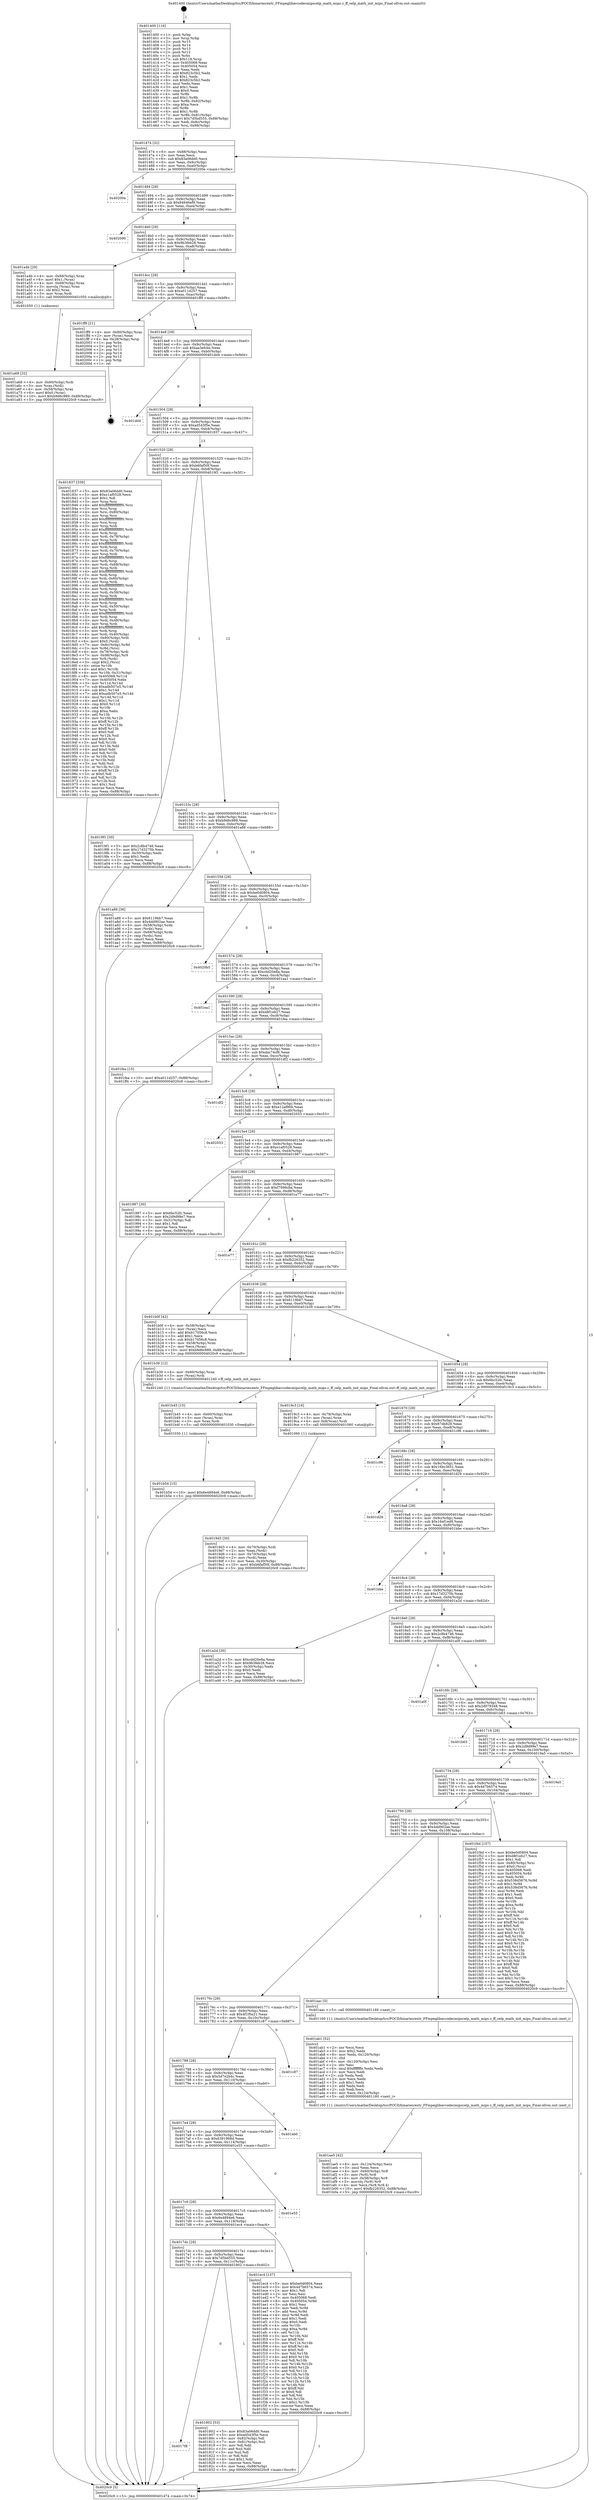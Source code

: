 digraph "0x401400" {
  label = "0x401400 (/mnt/c/Users/mathe/Desktop/tcc/POCII/binaries/extr_FFmpeglibavcodecmipscelp_math_mips.c_ff_celp_math_init_mips_Final-ollvm.out::main(0))"
  labelloc = "t"
  node[shape=record]

  Entry [label="",width=0.3,height=0.3,shape=circle,fillcolor=black,style=filled]
  "0x401474" [label="{
     0x401474 [32]\l
     | [instrs]\l
     &nbsp;&nbsp;0x401474 \<+6\>: mov -0x88(%rbp),%eax\l
     &nbsp;&nbsp;0x40147a \<+2\>: mov %eax,%ecx\l
     &nbsp;&nbsp;0x40147c \<+6\>: sub $0x83a06dd0,%ecx\l
     &nbsp;&nbsp;0x401482 \<+6\>: mov %eax,-0x9c(%rbp)\l
     &nbsp;&nbsp;0x401488 \<+6\>: mov %ecx,-0xa0(%rbp)\l
     &nbsp;&nbsp;0x40148e \<+6\>: je 000000000040200e \<main+0xc0e\>\l
  }"]
  "0x40200e" [label="{
     0x40200e\l
  }", style=dashed]
  "0x401494" [label="{
     0x401494 [28]\l
     | [instrs]\l
     &nbsp;&nbsp;0x401494 \<+5\>: jmp 0000000000401499 \<main+0x99\>\l
     &nbsp;&nbsp;0x401499 \<+6\>: mov -0x9c(%rbp),%eax\l
     &nbsp;&nbsp;0x40149f \<+5\>: sub $0x94646ef9,%eax\l
     &nbsp;&nbsp;0x4014a4 \<+6\>: mov %eax,-0xa4(%rbp)\l
     &nbsp;&nbsp;0x4014aa \<+6\>: je 0000000000402090 \<main+0xc90\>\l
  }"]
  Exit [label="",width=0.3,height=0.3,shape=circle,fillcolor=black,style=filled,peripheries=2]
  "0x402090" [label="{
     0x402090\l
  }", style=dashed]
  "0x4014b0" [label="{
     0x4014b0 [28]\l
     | [instrs]\l
     &nbsp;&nbsp;0x4014b0 \<+5\>: jmp 00000000004014b5 \<main+0xb5\>\l
     &nbsp;&nbsp;0x4014b5 \<+6\>: mov -0x9c(%rbp),%eax\l
     &nbsp;&nbsp;0x4014bb \<+5\>: sub $0x9b3feb28,%eax\l
     &nbsp;&nbsp;0x4014c0 \<+6\>: mov %eax,-0xa8(%rbp)\l
     &nbsp;&nbsp;0x4014c6 \<+6\>: je 0000000000401a4b \<main+0x64b\>\l
  }"]
  "0x401b54" [label="{
     0x401b54 [15]\l
     | [instrs]\l
     &nbsp;&nbsp;0x401b54 \<+10\>: movl $0x6e4894e6,-0x88(%rbp)\l
     &nbsp;&nbsp;0x401b5e \<+5\>: jmp 00000000004020c9 \<main+0xcc9\>\l
  }"]
  "0x401a4b" [label="{
     0x401a4b [29]\l
     | [instrs]\l
     &nbsp;&nbsp;0x401a4b \<+4\>: mov -0x68(%rbp),%rax\l
     &nbsp;&nbsp;0x401a4f \<+6\>: movl $0x1,(%rax)\l
     &nbsp;&nbsp;0x401a55 \<+4\>: mov -0x68(%rbp),%rax\l
     &nbsp;&nbsp;0x401a59 \<+3\>: movslq (%rax),%rax\l
     &nbsp;&nbsp;0x401a5c \<+4\>: shl $0x2,%rax\l
     &nbsp;&nbsp;0x401a60 \<+3\>: mov %rax,%rdi\l
     &nbsp;&nbsp;0x401a63 \<+5\>: call 0000000000401050 \<malloc@plt\>\l
     | [calls]\l
     &nbsp;&nbsp;0x401050 \{1\} (unknown)\l
  }"]
  "0x4014cc" [label="{
     0x4014cc [28]\l
     | [instrs]\l
     &nbsp;&nbsp;0x4014cc \<+5\>: jmp 00000000004014d1 \<main+0xd1\>\l
     &nbsp;&nbsp;0x4014d1 \<+6\>: mov -0x9c(%rbp),%eax\l
     &nbsp;&nbsp;0x4014d7 \<+5\>: sub $0xa011d257,%eax\l
     &nbsp;&nbsp;0x4014dc \<+6\>: mov %eax,-0xac(%rbp)\l
     &nbsp;&nbsp;0x4014e2 \<+6\>: je 0000000000401ff9 \<main+0xbf9\>\l
  }"]
  "0x401b45" [label="{
     0x401b45 [15]\l
     | [instrs]\l
     &nbsp;&nbsp;0x401b45 \<+4\>: mov -0x60(%rbp),%rax\l
     &nbsp;&nbsp;0x401b49 \<+3\>: mov (%rax),%rax\l
     &nbsp;&nbsp;0x401b4c \<+3\>: mov %rax,%rdi\l
     &nbsp;&nbsp;0x401b4f \<+5\>: call 0000000000401030 \<free@plt\>\l
     | [calls]\l
     &nbsp;&nbsp;0x401030 \{1\} (unknown)\l
  }"]
  "0x401ff9" [label="{
     0x401ff9 [21]\l
     | [instrs]\l
     &nbsp;&nbsp;0x401ff9 \<+4\>: mov -0x80(%rbp),%rax\l
     &nbsp;&nbsp;0x401ffd \<+2\>: mov (%rax),%eax\l
     &nbsp;&nbsp;0x401fff \<+4\>: lea -0x28(%rbp),%rsp\l
     &nbsp;&nbsp;0x402003 \<+1\>: pop %rbx\l
     &nbsp;&nbsp;0x402004 \<+2\>: pop %r12\l
     &nbsp;&nbsp;0x402006 \<+2\>: pop %r13\l
     &nbsp;&nbsp;0x402008 \<+2\>: pop %r14\l
     &nbsp;&nbsp;0x40200a \<+2\>: pop %r15\l
     &nbsp;&nbsp;0x40200c \<+1\>: pop %rbp\l
     &nbsp;&nbsp;0x40200d \<+1\>: ret\l
  }"]
  "0x4014e8" [label="{
     0x4014e8 [28]\l
     | [instrs]\l
     &nbsp;&nbsp;0x4014e8 \<+5\>: jmp 00000000004014ed \<main+0xed\>\l
     &nbsp;&nbsp;0x4014ed \<+6\>: mov -0x9c(%rbp),%eax\l
     &nbsp;&nbsp;0x4014f3 \<+5\>: sub $0xaa3efcbe,%eax\l
     &nbsp;&nbsp;0x4014f8 \<+6\>: mov %eax,-0xb0(%rbp)\l
     &nbsp;&nbsp;0x4014fe \<+6\>: je 0000000000401dd4 \<main+0x9d4\>\l
  }"]
  "0x401ae5" [label="{
     0x401ae5 [42]\l
     | [instrs]\l
     &nbsp;&nbsp;0x401ae5 \<+6\>: mov -0x124(%rbp),%ecx\l
     &nbsp;&nbsp;0x401aeb \<+3\>: imul %eax,%ecx\l
     &nbsp;&nbsp;0x401aee \<+4\>: mov -0x60(%rbp),%r8\l
     &nbsp;&nbsp;0x401af2 \<+3\>: mov (%r8),%r8\l
     &nbsp;&nbsp;0x401af5 \<+4\>: mov -0x58(%rbp),%r9\l
     &nbsp;&nbsp;0x401af9 \<+3\>: movslq (%r9),%r9\l
     &nbsp;&nbsp;0x401afc \<+4\>: mov %ecx,(%r8,%r9,4)\l
     &nbsp;&nbsp;0x401b00 \<+10\>: movl $0xfb226352,-0x88(%rbp)\l
     &nbsp;&nbsp;0x401b0a \<+5\>: jmp 00000000004020c9 \<main+0xcc9\>\l
  }"]
  "0x401dd4" [label="{
     0x401dd4\l
  }", style=dashed]
  "0x401504" [label="{
     0x401504 [28]\l
     | [instrs]\l
     &nbsp;&nbsp;0x401504 \<+5\>: jmp 0000000000401509 \<main+0x109\>\l
     &nbsp;&nbsp;0x401509 \<+6\>: mov -0x9c(%rbp),%eax\l
     &nbsp;&nbsp;0x40150f \<+5\>: sub $0xad543f5e,%eax\l
     &nbsp;&nbsp;0x401514 \<+6\>: mov %eax,-0xb4(%rbp)\l
     &nbsp;&nbsp;0x40151a \<+6\>: je 0000000000401837 \<main+0x437\>\l
  }"]
  "0x401ab1" [label="{
     0x401ab1 [52]\l
     | [instrs]\l
     &nbsp;&nbsp;0x401ab1 \<+2\>: xor %ecx,%ecx\l
     &nbsp;&nbsp;0x401ab3 \<+5\>: mov $0x2,%edx\l
     &nbsp;&nbsp;0x401ab8 \<+6\>: mov %edx,-0x120(%rbp)\l
     &nbsp;&nbsp;0x401abe \<+1\>: cltd\l
     &nbsp;&nbsp;0x401abf \<+6\>: mov -0x120(%rbp),%esi\l
     &nbsp;&nbsp;0x401ac5 \<+2\>: idiv %esi\l
     &nbsp;&nbsp;0x401ac7 \<+6\>: imul $0xfffffffe,%edx,%edx\l
     &nbsp;&nbsp;0x401acd \<+2\>: mov %ecx,%edi\l
     &nbsp;&nbsp;0x401acf \<+2\>: sub %edx,%edi\l
     &nbsp;&nbsp;0x401ad1 \<+2\>: mov %ecx,%edx\l
     &nbsp;&nbsp;0x401ad3 \<+3\>: sub $0x1,%edx\l
     &nbsp;&nbsp;0x401ad6 \<+2\>: add %edx,%edi\l
     &nbsp;&nbsp;0x401ad8 \<+2\>: sub %edi,%ecx\l
     &nbsp;&nbsp;0x401ada \<+6\>: mov %ecx,-0x124(%rbp)\l
     &nbsp;&nbsp;0x401ae0 \<+5\>: call 0000000000401160 \<next_i\>\l
     | [calls]\l
     &nbsp;&nbsp;0x401160 \{1\} (/mnt/c/Users/mathe/Desktop/tcc/POCII/binaries/extr_FFmpeglibavcodecmipscelp_math_mips.c_ff_celp_math_init_mips_Final-ollvm.out::next_i)\l
  }"]
  "0x401837" [label="{
     0x401837 [336]\l
     | [instrs]\l
     &nbsp;&nbsp;0x401837 \<+5\>: mov $0x83a06dd0,%eax\l
     &nbsp;&nbsp;0x40183c \<+5\>: mov $0xe1af0528,%ecx\l
     &nbsp;&nbsp;0x401841 \<+2\>: mov $0x1,%dl\l
     &nbsp;&nbsp;0x401843 \<+3\>: mov %rsp,%rsi\l
     &nbsp;&nbsp;0x401846 \<+4\>: add $0xfffffffffffffff0,%rsi\l
     &nbsp;&nbsp;0x40184a \<+3\>: mov %rsi,%rsp\l
     &nbsp;&nbsp;0x40184d \<+4\>: mov %rsi,-0x80(%rbp)\l
     &nbsp;&nbsp;0x401851 \<+3\>: mov %rsp,%rsi\l
     &nbsp;&nbsp;0x401854 \<+4\>: add $0xfffffffffffffff0,%rsi\l
     &nbsp;&nbsp;0x401858 \<+3\>: mov %rsi,%rsp\l
     &nbsp;&nbsp;0x40185b \<+3\>: mov %rsp,%rdi\l
     &nbsp;&nbsp;0x40185e \<+4\>: add $0xfffffffffffffff0,%rdi\l
     &nbsp;&nbsp;0x401862 \<+3\>: mov %rdi,%rsp\l
     &nbsp;&nbsp;0x401865 \<+4\>: mov %rdi,-0x78(%rbp)\l
     &nbsp;&nbsp;0x401869 \<+3\>: mov %rsp,%rdi\l
     &nbsp;&nbsp;0x40186c \<+4\>: add $0xfffffffffffffff0,%rdi\l
     &nbsp;&nbsp;0x401870 \<+3\>: mov %rdi,%rsp\l
     &nbsp;&nbsp;0x401873 \<+4\>: mov %rdi,-0x70(%rbp)\l
     &nbsp;&nbsp;0x401877 \<+3\>: mov %rsp,%rdi\l
     &nbsp;&nbsp;0x40187a \<+4\>: add $0xfffffffffffffff0,%rdi\l
     &nbsp;&nbsp;0x40187e \<+3\>: mov %rdi,%rsp\l
     &nbsp;&nbsp;0x401881 \<+4\>: mov %rdi,-0x68(%rbp)\l
     &nbsp;&nbsp;0x401885 \<+3\>: mov %rsp,%rdi\l
     &nbsp;&nbsp;0x401888 \<+4\>: add $0xfffffffffffffff0,%rdi\l
     &nbsp;&nbsp;0x40188c \<+3\>: mov %rdi,%rsp\l
     &nbsp;&nbsp;0x40188f \<+4\>: mov %rdi,-0x60(%rbp)\l
     &nbsp;&nbsp;0x401893 \<+3\>: mov %rsp,%rdi\l
     &nbsp;&nbsp;0x401896 \<+4\>: add $0xfffffffffffffff0,%rdi\l
     &nbsp;&nbsp;0x40189a \<+3\>: mov %rdi,%rsp\l
     &nbsp;&nbsp;0x40189d \<+4\>: mov %rdi,-0x58(%rbp)\l
     &nbsp;&nbsp;0x4018a1 \<+3\>: mov %rsp,%rdi\l
     &nbsp;&nbsp;0x4018a4 \<+4\>: add $0xfffffffffffffff0,%rdi\l
     &nbsp;&nbsp;0x4018a8 \<+3\>: mov %rdi,%rsp\l
     &nbsp;&nbsp;0x4018ab \<+4\>: mov %rdi,-0x50(%rbp)\l
     &nbsp;&nbsp;0x4018af \<+3\>: mov %rsp,%rdi\l
     &nbsp;&nbsp;0x4018b2 \<+4\>: add $0xfffffffffffffff0,%rdi\l
     &nbsp;&nbsp;0x4018b6 \<+3\>: mov %rdi,%rsp\l
     &nbsp;&nbsp;0x4018b9 \<+4\>: mov %rdi,-0x48(%rbp)\l
     &nbsp;&nbsp;0x4018bd \<+3\>: mov %rsp,%rdi\l
     &nbsp;&nbsp;0x4018c0 \<+4\>: add $0xfffffffffffffff0,%rdi\l
     &nbsp;&nbsp;0x4018c4 \<+3\>: mov %rdi,%rsp\l
     &nbsp;&nbsp;0x4018c7 \<+4\>: mov %rdi,-0x40(%rbp)\l
     &nbsp;&nbsp;0x4018cb \<+4\>: mov -0x80(%rbp),%rdi\l
     &nbsp;&nbsp;0x4018cf \<+6\>: movl $0x0,(%rdi)\l
     &nbsp;&nbsp;0x4018d5 \<+7\>: mov -0x8c(%rbp),%r8d\l
     &nbsp;&nbsp;0x4018dc \<+3\>: mov %r8d,(%rsi)\l
     &nbsp;&nbsp;0x4018df \<+4\>: mov -0x78(%rbp),%rdi\l
     &nbsp;&nbsp;0x4018e3 \<+7\>: mov -0x98(%rbp),%r9\l
     &nbsp;&nbsp;0x4018ea \<+3\>: mov %r9,(%rdi)\l
     &nbsp;&nbsp;0x4018ed \<+3\>: cmpl $0x2,(%rsi)\l
     &nbsp;&nbsp;0x4018f0 \<+4\>: setne %r10b\l
     &nbsp;&nbsp;0x4018f4 \<+4\>: and $0x1,%r10b\l
     &nbsp;&nbsp;0x4018f8 \<+4\>: mov %r10b,-0x31(%rbp)\l
     &nbsp;&nbsp;0x4018fc \<+8\>: mov 0x405068,%r11d\l
     &nbsp;&nbsp;0x401904 \<+7\>: mov 0x405054,%ebx\l
     &nbsp;&nbsp;0x40190b \<+3\>: mov %r11d,%r14d\l
     &nbsp;&nbsp;0x40190e \<+7\>: sub $0xadb507e5,%r14d\l
     &nbsp;&nbsp;0x401915 \<+4\>: sub $0x1,%r14d\l
     &nbsp;&nbsp;0x401919 \<+7\>: add $0xadb507e5,%r14d\l
     &nbsp;&nbsp;0x401920 \<+4\>: imul %r14d,%r11d\l
     &nbsp;&nbsp;0x401924 \<+4\>: and $0x1,%r11d\l
     &nbsp;&nbsp;0x401928 \<+4\>: cmp $0x0,%r11d\l
     &nbsp;&nbsp;0x40192c \<+4\>: sete %r10b\l
     &nbsp;&nbsp;0x401930 \<+3\>: cmp $0xa,%ebx\l
     &nbsp;&nbsp;0x401933 \<+4\>: setl %r15b\l
     &nbsp;&nbsp;0x401937 \<+3\>: mov %r10b,%r12b\l
     &nbsp;&nbsp;0x40193a \<+4\>: xor $0xff,%r12b\l
     &nbsp;&nbsp;0x40193e \<+3\>: mov %r15b,%r13b\l
     &nbsp;&nbsp;0x401941 \<+4\>: xor $0xff,%r13b\l
     &nbsp;&nbsp;0x401945 \<+3\>: xor $0x0,%dl\l
     &nbsp;&nbsp;0x401948 \<+3\>: mov %r12b,%sil\l
     &nbsp;&nbsp;0x40194b \<+4\>: and $0x0,%sil\l
     &nbsp;&nbsp;0x40194f \<+3\>: and %dl,%r10b\l
     &nbsp;&nbsp;0x401952 \<+3\>: mov %r13b,%dil\l
     &nbsp;&nbsp;0x401955 \<+4\>: and $0x0,%dil\l
     &nbsp;&nbsp;0x401959 \<+3\>: and %dl,%r15b\l
     &nbsp;&nbsp;0x40195c \<+3\>: or %r10b,%sil\l
     &nbsp;&nbsp;0x40195f \<+3\>: or %r15b,%dil\l
     &nbsp;&nbsp;0x401962 \<+3\>: xor %dil,%sil\l
     &nbsp;&nbsp;0x401965 \<+3\>: or %r13b,%r12b\l
     &nbsp;&nbsp;0x401968 \<+4\>: xor $0xff,%r12b\l
     &nbsp;&nbsp;0x40196c \<+3\>: or $0x0,%dl\l
     &nbsp;&nbsp;0x40196f \<+3\>: and %dl,%r12b\l
     &nbsp;&nbsp;0x401972 \<+3\>: or %r12b,%sil\l
     &nbsp;&nbsp;0x401975 \<+4\>: test $0x1,%sil\l
     &nbsp;&nbsp;0x401979 \<+3\>: cmovne %ecx,%eax\l
     &nbsp;&nbsp;0x40197c \<+6\>: mov %eax,-0x88(%rbp)\l
     &nbsp;&nbsp;0x401982 \<+5\>: jmp 00000000004020c9 \<main+0xcc9\>\l
  }"]
  "0x401520" [label="{
     0x401520 [28]\l
     | [instrs]\l
     &nbsp;&nbsp;0x401520 \<+5\>: jmp 0000000000401525 \<main+0x125\>\l
     &nbsp;&nbsp;0x401525 \<+6\>: mov -0x9c(%rbp),%eax\l
     &nbsp;&nbsp;0x40152b \<+5\>: sub $0xb6faf50f,%eax\l
     &nbsp;&nbsp;0x401530 \<+6\>: mov %eax,-0xb8(%rbp)\l
     &nbsp;&nbsp;0x401536 \<+6\>: je 00000000004019f1 \<main+0x5f1\>\l
  }"]
  "0x401a68" [label="{
     0x401a68 [32]\l
     | [instrs]\l
     &nbsp;&nbsp;0x401a68 \<+4\>: mov -0x60(%rbp),%rdi\l
     &nbsp;&nbsp;0x401a6c \<+3\>: mov %rax,(%rdi)\l
     &nbsp;&nbsp;0x401a6f \<+4\>: mov -0x58(%rbp),%rax\l
     &nbsp;&nbsp;0x401a73 \<+6\>: movl $0x0,(%rax)\l
     &nbsp;&nbsp;0x401a79 \<+10\>: movl $0xb9d6c989,-0x88(%rbp)\l
     &nbsp;&nbsp;0x401a83 \<+5\>: jmp 00000000004020c9 \<main+0xcc9\>\l
  }"]
  "0x4019f1" [label="{
     0x4019f1 [30]\l
     | [instrs]\l
     &nbsp;&nbsp;0x4019f1 \<+5\>: mov $0x2c8b4746,%eax\l
     &nbsp;&nbsp;0x4019f6 \<+5\>: mov $0x17d3270b,%ecx\l
     &nbsp;&nbsp;0x4019fb \<+3\>: mov -0x30(%rbp),%edx\l
     &nbsp;&nbsp;0x4019fe \<+3\>: cmp $0x1,%edx\l
     &nbsp;&nbsp;0x401a01 \<+3\>: cmovl %ecx,%eax\l
     &nbsp;&nbsp;0x401a04 \<+6\>: mov %eax,-0x88(%rbp)\l
     &nbsp;&nbsp;0x401a0a \<+5\>: jmp 00000000004020c9 \<main+0xcc9\>\l
  }"]
  "0x40153c" [label="{
     0x40153c [28]\l
     | [instrs]\l
     &nbsp;&nbsp;0x40153c \<+5\>: jmp 0000000000401541 \<main+0x141\>\l
     &nbsp;&nbsp;0x401541 \<+6\>: mov -0x9c(%rbp),%eax\l
     &nbsp;&nbsp;0x401547 \<+5\>: sub $0xb9d6c989,%eax\l
     &nbsp;&nbsp;0x40154c \<+6\>: mov %eax,-0xbc(%rbp)\l
     &nbsp;&nbsp;0x401552 \<+6\>: je 0000000000401a88 \<main+0x688\>\l
  }"]
  "0x4019d3" [label="{
     0x4019d3 [30]\l
     | [instrs]\l
     &nbsp;&nbsp;0x4019d3 \<+4\>: mov -0x70(%rbp),%rdi\l
     &nbsp;&nbsp;0x4019d7 \<+2\>: mov %eax,(%rdi)\l
     &nbsp;&nbsp;0x4019d9 \<+4\>: mov -0x70(%rbp),%rdi\l
     &nbsp;&nbsp;0x4019dd \<+2\>: mov (%rdi),%eax\l
     &nbsp;&nbsp;0x4019df \<+3\>: mov %eax,-0x30(%rbp)\l
     &nbsp;&nbsp;0x4019e2 \<+10\>: movl $0xb6faf50f,-0x88(%rbp)\l
     &nbsp;&nbsp;0x4019ec \<+5\>: jmp 00000000004020c9 \<main+0xcc9\>\l
  }"]
  "0x401a88" [label="{
     0x401a88 [36]\l
     | [instrs]\l
     &nbsp;&nbsp;0x401a88 \<+5\>: mov $0x6119bb7,%eax\l
     &nbsp;&nbsp;0x401a8d \<+5\>: mov $0x4dd902ae,%ecx\l
     &nbsp;&nbsp;0x401a92 \<+4\>: mov -0x58(%rbp),%rdx\l
     &nbsp;&nbsp;0x401a96 \<+2\>: mov (%rdx),%esi\l
     &nbsp;&nbsp;0x401a98 \<+4\>: mov -0x68(%rbp),%rdx\l
     &nbsp;&nbsp;0x401a9c \<+2\>: cmp (%rdx),%esi\l
     &nbsp;&nbsp;0x401a9e \<+3\>: cmovl %ecx,%eax\l
     &nbsp;&nbsp;0x401aa1 \<+6\>: mov %eax,-0x88(%rbp)\l
     &nbsp;&nbsp;0x401aa7 \<+5\>: jmp 00000000004020c9 \<main+0xcc9\>\l
  }"]
  "0x401558" [label="{
     0x401558 [28]\l
     | [instrs]\l
     &nbsp;&nbsp;0x401558 \<+5\>: jmp 000000000040155d \<main+0x15d\>\l
     &nbsp;&nbsp;0x40155d \<+6\>: mov -0x9c(%rbp),%eax\l
     &nbsp;&nbsp;0x401563 \<+5\>: sub $0xbe0d0804,%eax\l
     &nbsp;&nbsp;0x401568 \<+6\>: mov %eax,-0xc0(%rbp)\l
     &nbsp;&nbsp;0x40156e \<+6\>: je 00000000004020b5 \<main+0xcb5\>\l
  }"]
  "0x401400" [label="{
     0x401400 [116]\l
     | [instrs]\l
     &nbsp;&nbsp;0x401400 \<+1\>: push %rbp\l
     &nbsp;&nbsp;0x401401 \<+3\>: mov %rsp,%rbp\l
     &nbsp;&nbsp;0x401404 \<+2\>: push %r15\l
     &nbsp;&nbsp;0x401406 \<+2\>: push %r14\l
     &nbsp;&nbsp;0x401408 \<+2\>: push %r13\l
     &nbsp;&nbsp;0x40140a \<+2\>: push %r12\l
     &nbsp;&nbsp;0x40140c \<+1\>: push %rbx\l
     &nbsp;&nbsp;0x40140d \<+7\>: sub $0x118,%rsp\l
     &nbsp;&nbsp;0x401414 \<+7\>: mov 0x405068,%eax\l
     &nbsp;&nbsp;0x40141b \<+7\>: mov 0x405054,%ecx\l
     &nbsp;&nbsp;0x401422 \<+2\>: mov %eax,%edx\l
     &nbsp;&nbsp;0x401424 \<+6\>: add $0x823c5b2,%edx\l
     &nbsp;&nbsp;0x40142a \<+3\>: sub $0x1,%edx\l
     &nbsp;&nbsp;0x40142d \<+6\>: sub $0x823c5b2,%edx\l
     &nbsp;&nbsp;0x401433 \<+3\>: imul %edx,%eax\l
     &nbsp;&nbsp;0x401436 \<+3\>: and $0x1,%eax\l
     &nbsp;&nbsp;0x401439 \<+3\>: cmp $0x0,%eax\l
     &nbsp;&nbsp;0x40143c \<+4\>: sete %r8b\l
     &nbsp;&nbsp;0x401440 \<+4\>: and $0x1,%r8b\l
     &nbsp;&nbsp;0x401444 \<+7\>: mov %r8b,-0x82(%rbp)\l
     &nbsp;&nbsp;0x40144b \<+3\>: cmp $0xa,%ecx\l
     &nbsp;&nbsp;0x40144e \<+4\>: setl %r8b\l
     &nbsp;&nbsp;0x401452 \<+4\>: and $0x1,%r8b\l
     &nbsp;&nbsp;0x401456 \<+7\>: mov %r8b,-0x81(%rbp)\l
     &nbsp;&nbsp;0x40145d \<+10\>: movl $0x7d5bd555,-0x88(%rbp)\l
     &nbsp;&nbsp;0x401467 \<+6\>: mov %edi,-0x8c(%rbp)\l
     &nbsp;&nbsp;0x40146d \<+7\>: mov %rsi,-0x98(%rbp)\l
  }"]
  "0x4020b5" [label="{
     0x4020b5\l
  }", style=dashed]
  "0x401574" [label="{
     0x401574 [28]\l
     | [instrs]\l
     &nbsp;&nbsp;0x401574 \<+5\>: jmp 0000000000401579 \<main+0x179\>\l
     &nbsp;&nbsp;0x401579 \<+6\>: mov -0x9c(%rbp),%eax\l
     &nbsp;&nbsp;0x40157f \<+5\>: sub $0xcdd20e8a,%eax\l
     &nbsp;&nbsp;0x401584 \<+6\>: mov %eax,-0xc4(%rbp)\l
     &nbsp;&nbsp;0x40158a \<+6\>: je 0000000000401ea1 \<main+0xaa1\>\l
  }"]
  "0x4020c9" [label="{
     0x4020c9 [5]\l
     | [instrs]\l
     &nbsp;&nbsp;0x4020c9 \<+5\>: jmp 0000000000401474 \<main+0x74\>\l
  }"]
  "0x401ea1" [label="{
     0x401ea1\l
  }", style=dashed]
  "0x401590" [label="{
     0x401590 [28]\l
     | [instrs]\l
     &nbsp;&nbsp;0x401590 \<+5\>: jmp 0000000000401595 \<main+0x195\>\l
     &nbsp;&nbsp;0x401595 \<+6\>: mov -0x9c(%rbp),%eax\l
     &nbsp;&nbsp;0x40159b \<+5\>: sub $0xd8f1eb27,%eax\l
     &nbsp;&nbsp;0x4015a0 \<+6\>: mov %eax,-0xc8(%rbp)\l
     &nbsp;&nbsp;0x4015a6 \<+6\>: je 0000000000401fea \<main+0xbea\>\l
  }"]
  "0x4017f8" [label="{
     0x4017f8\l
  }", style=dashed]
  "0x401fea" [label="{
     0x401fea [15]\l
     | [instrs]\l
     &nbsp;&nbsp;0x401fea \<+10\>: movl $0xa011d257,-0x88(%rbp)\l
     &nbsp;&nbsp;0x401ff4 \<+5\>: jmp 00000000004020c9 \<main+0xcc9\>\l
  }"]
  "0x4015ac" [label="{
     0x4015ac [28]\l
     | [instrs]\l
     &nbsp;&nbsp;0x4015ac \<+5\>: jmp 00000000004015b1 \<main+0x1b1\>\l
     &nbsp;&nbsp;0x4015b1 \<+6\>: mov -0x9c(%rbp),%eax\l
     &nbsp;&nbsp;0x4015b7 \<+5\>: sub $0xdac74cf6,%eax\l
     &nbsp;&nbsp;0x4015bc \<+6\>: mov %eax,-0xcc(%rbp)\l
     &nbsp;&nbsp;0x4015c2 \<+6\>: je 0000000000401df2 \<main+0x9f2\>\l
  }"]
  "0x401802" [label="{
     0x401802 [53]\l
     | [instrs]\l
     &nbsp;&nbsp;0x401802 \<+5\>: mov $0x83a06dd0,%eax\l
     &nbsp;&nbsp;0x401807 \<+5\>: mov $0xad543f5e,%ecx\l
     &nbsp;&nbsp;0x40180c \<+6\>: mov -0x82(%rbp),%dl\l
     &nbsp;&nbsp;0x401812 \<+7\>: mov -0x81(%rbp),%sil\l
     &nbsp;&nbsp;0x401819 \<+3\>: mov %dl,%dil\l
     &nbsp;&nbsp;0x40181c \<+3\>: and %sil,%dil\l
     &nbsp;&nbsp;0x40181f \<+3\>: xor %sil,%dl\l
     &nbsp;&nbsp;0x401822 \<+3\>: or %dl,%dil\l
     &nbsp;&nbsp;0x401825 \<+4\>: test $0x1,%dil\l
     &nbsp;&nbsp;0x401829 \<+3\>: cmovne %ecx,%eax\l
     &nbsp;&nbsp;0x40182c \<+6\>: mov %eax,-0x88(%rbp)\l
     &nbsp;&nbsp;0x401832 \<+5\>: jmp 00000000004020c9 \<main+0xcc9\>\l
  }"]
  "0x401df2" [label="{
     0x401df2\l
  }", style=dashed]
  "0x4015c8" [label="{
     0x4015c8 [28]\l
     | [instrs]\l
     &nbsp;&nbsp;0x4015c8 \<+5\>: jmp 00000000004015cd \<main+0x1cd\>\l
     &nbsp;&nbsp;0x4015cd \<+6\>: mov -0x9c(%rbp),%eax\l
     &nbsp;&nbsp;0x4015d3 \<+5\>: sub $0xe12af90b,%eax\l
     &nbsp;&nbsp;0x4015d8 \<+6\>: mov %eax,-0xd0(%rbp)\l
     &nbsp;&nbsp;0x4015de \<+6\>: je 0000000000402053 \<main+0xc53\>\l
  }"]
  "0x4017dc" [label="{
     0x4017dc [28]\l
     | [instrs]\l
     &nbsp;&nbsp;0x4017dc \<+5\>: jmp 00000000004017e1 \<main+0x3e1\>\l
     &nbsp;&nbsp;0x4017e1 \<+6\>: mov -0x9c(%rbp),%eax\l
     &nbsp;&nbsp;0x4017e7 \<+5\>: sub $0x7d5bd555,%eax\l
     &nbsp;&nbsp;0x4017ec \<+6\>: mov %eax,-0x11c(%rbp)\l
     &nbsp;&nbsp;0x4017f2 \<+6\>: je 0000000000401802 \<main+0x402\>\l
  }"]
  "0x402053" [label="{
     0x402053\l
  }", style=dashed]
  "0x4015e4" [label="{
     0x4015e4 [28]\l
     | [instrs]\l
     &nbsp;&nbsp;0x4015e4 \<+5\>: jmp 00000000004015e9 \<main+0x1e9\>\l
     &nbsp;&nbsp;0x4015e9 \<+6\>: mov -0x9c(%rbp),%eax\l
     &nbsp;&nbsp;0x4015ef \<+5\>: sub $0xe1af0528,%eax\l
     &nbsp;&nbsp;0x4015f4 \<+6\>: mov %eax,-0xd4(%rbp)\l
     &nbsp;&nbsp;0x4015fa \<+6\>: je 0000000000401987 \<main+0x587\>\l
  }"]
  "0x401ec4" [label="{
     0x401ec4 [137]\l
     | [instrs]\l
     &nbsp;&nbsp;0x401ec4 \<+5\>: mov $0xbe0d0804,%eax\l
     &nbsp;&nbsp;0x401ec9 \<+5\>: mov $0x4d7b6574,%ecx\l
     &nbsp;&nbsp;0x401ece \<+2\>: mov $0x1,%dl\l
     &nbsp;&nbsp;0x401ed0 \<+2\>: xor %esi,%esi\l
     &nbsp;&nbsp;0x401ed2 \<+7\>: mov 0x405068,%edi\l
     &nbsp;&nbsp;0x401ed9 \<+8\>: mov 0x405054,%r8d\l
     &nbsp;&nbsp;0x401ee1 \<+3\>: sub $0x1,%esi\l
     &nbsp;&nbsp;0x401ee4 \<+3\>: mov %edi,%r9d\l
     &nbsp;&nbsp;0x401ee7 \<+3\>: add %esi,%r9d\l
     &nbsp;&nbsp;0x401eea \<+4\>: imul %r9d,%edi\l
     &nbsp;&nbsp;0x401eee \<+3\>: and $0x1,%edi\l
     &nbsp;&nbsp;0x401ef1 \<+3\>: cmp $0x0,%edi\l
     &nbsp;&nbsp;0x401ef4 \<+4\>: sete %r10b\l
     &nbsp;&nbsp;0x401ef8 \<+4\>: cmp $0xa,%r8d\l
     &nbsp;&nbsp;0x401efc \<+4\>: setl %r11b\l
     &nbsp;&nbsp;0x401f00 \<+3\>: mov %r10b,%bl\l
     &nbsp;&nbsp;0x401f03 \<+3\>: xor $0xff,%bl\l
     &nbsp;&nbsp;0x401f06 \<+3\>: mov %r11b,%r14b\l
     &nbsp;&nbsp;0x401f09 \<+4\>: xor $0xff,%r14b\l
     &nbsp;&nbsp;0x401f0d \<+3\>: xor $0x0,%dl\l
     &nbsp;&nbsp;0x401f10 \<+3\>: mov %bl,%r15b\l
     &nbsp;&nbsp;0x401f13 \<+4\>: and $0x0,%r15b\l
     &nbsp;&nbsp;0x401f17 \<+3\>: and %dl,%r10b\l
     &nbsp;&nbsp;0x401f1a \<+3\>: mov %r14b,%r12b\l
     &nbsp;&nbsp;0x401f1d \<+4\>: and $0x0,%r12b\l
     &nbsp;&nbsp;0x401f21 \<+3\>: and %dl,%r11b\l
     &nbsp;&nbsp;0x401f24 \<+3\>: or %r10b,%r15b\l
     &nbsp;&nbsp;0x401f27 \<+3\>: or %r11b,%r12b\l
     &nbsp;&nbsp;0x401f2a \<+3\>: xor %r12b,%r15b\l
     &nbsp;&nbsp;0x401f2d \<+3\>: or %r14b,%bl\l
     &nbsp;&nbsp;0x401f30 \<+3\>: xor $0xff,%bl\l
     &nbsp;&nbsp;0x401f33 \<+3\>: or $0x0,%dl\l
     &nbsp;&nbsp;0x401f36 \<+2\>: and %dl,%bl\l
     &nbsp;&nbsp;0x401f38 \<+3\>: or %bl,%r15b\l
     &nbsp;&nbsp;0x401f3b \<+4\>: test $0x1,%r15b\l
     &nbsp;&nbsp;0x401f3f \<+3\>: cmovne %ecx,%eax\l
     &nbsp;&nbsp;0x401f42 \<+6\>: mov %eax,-0x88(%rbp)\l
     &nbsp;&nbsp;0x401f48 \<+5\>: jmp 00000000004020c9 \<main+0xcc9\>\l
  }"]
  "0x401987" [label="{
     0x401987 [30]\l
     | [instrs]\l
     &nbsp;&nbsp;0x401987 \<+5\>: mov $0x6bc52fc,%eax\l
     &nbsp;&nbsp;0x40198c \<+5\>: mov $0x2d9d99e7,%ecx\l
     &nbsp;&nbsp;0x401991 \<+3\>: mov -0x31(%rbp),%dl\l
     &nbsp;&nbsp;0x401994 \<+3\>: test $0x1,%dl\l
     &nbsp;&nbsp;0x401997 \<+3\>: cmovne %ecx,%eax\l
     &nbsp;&nbsp;0x40199a \<+6\>: mov %eax,-0x88(%rbp)\l
     &nbsp;&nbsp;0x4019a0 \<+5\>: jmp 00000000004020c9 \<main+0xcc9\>\l
  }"]
  "0x401600" [label="{
     0x401600 [28]\l
     | [instrs]\l
     &nbsp;&nbsp;0x401600 \<+5\>: jmp 0000000000401605 \<main+0x205\>\l
     &nbsp;&nbsp;0x401605 \<+6\>: mov -0x9c(%rbp),%eax\l
     &nbsp;&nbsp;0x40160b \<+5\>: sub $0xf7998cba,%eax\l
     &nbsp;&nbsp;0x401610 \<+6\>: mov %eax,-0xd8(%rbp)\l
     &nbsp;&nbsp;0x401616 \<+6\>: je 0000000000401e77 \<main+0xa77\>\l
  }"]
  "0x4017c0" [label="{
     0x4017c0 [28]\l
     | [instrs]\l
     &nbsp;&nbsp;0x4017c0 \<+5\>: jmp 00000000004017c5 \<main+0x3c5\>\l
     &nbsp;&nbsp;0x4017c5 \<+6\>: mov -0x9c(%rbp),%eax\l
     &nbsp;&nbsp;0x4017cb \<+5\>: sub $0x6e4894e6,%eax\l
     &nbsp;&nbsp;0x4017d0 \<+6\>: mov %eax,-0x118(%rbp)\l
     &nbsp;&nbsp;0x4017d6 \<+6\>: je 0000000000401ec4 \<main+0xac4\>\l
  }"]
  "0x401e77" [label="{
     0x401e77\l
  }", style=dashed]
  "0x40161c" [label="{
     0x40161c [28]\l
     | [instrs]\l
     &nbsp;&nbsp;0x40161c \<+5\>: jmp 0000000000401621 \<main+0x221\>\l
     &nbsp;&nbsp;0x401621 \<+6\>: mov -0x9c(%rbp),%eax\l
     &nbsp;&nbsp;0x401627 \<+5\>: sub $0xfb226352,%eax\l
     &nbsp;&nbsp;0x40162c \<+6\>: mov %eax,-0xdc(%rbp)\l
     &nbsp;&nbsp;0x401632 \<+6\>: je 0000000000401b0f \<main+0x70f\>\l
  }"]
  "0x401e55" [label="{
     0x401e55\l
  }", style=dashed]
  "0x401b0f" [label="{
     0x401b0f [42]\l
     | [instrs]\l
     &nbsp;&nbsp;0x401b0f \<+4\>: mov -0x58(%rbp),%rax\l
     &nbsp;&nbsp;0x401b13 \<+2\>: mov (%rax),%ecx\l
     &nbsp;&nbsp;0x401b15 \<+6\>: add $0xb17056c8,%ecx\l
     &nbsp;&nbsp;0x401b1b \<+3\>: add $0x1,%ecx\l
     &nbsp;&nbsp;0x401b1e \<+6\>: sub $0xb17056c8,%ecx\l
     &nbsp;&nbsp;0x401b24 \<+4\>: mov -0x58(%rbp),%rax\l
     &nbsp;&nbsp;0x401b28 \<+2\>: mov %ecx,(%rax)\l
     &nbsp;&nbsp;0x401b2a \<+10\>: movl $0xb9d6c989,-0x88(%rbp)\l
     &nbsp;&nbsp;0x401b34 \<+5\>: jmp 00000000004020c9 \<main+0xcc9\>\l
  }"]
  "0x401638" [label="{
     0x401638 [28]\l
     | [instrs]\l
     &nbsp;&nbsp;0x401638 \<+5\>: jmp 000000000040163d \<main+0x23d\>\l
     &nbsp;&nbsp;0x40163d \<+6\>: mov -0x9c(%rbp),%eax\l
     &nbsp;&nbsp;0x401643 \<+5\>: sub $0x6119bb7,%eax\l
     &nbsp;&nbsp;0x401648 \<+6\>: mov %eax,-0xe0(%rbp)\l
     &nbsp;&nbsp;0x40164e \<+6\>: je 0000000000401b39 \<main+0x739\>\l
  }"]
  "0x4017a4" [label="{
     0x4017a4 [28]\l
     | [instrs]\l
     &nbsp;&nbsp;0x4017a4 \<+5\>: jmp 00000000004017a9 \<main+0x3a9\>\l
     &nbsp;&nbsp;0x4017a9 \<+6\>: mov -0x9c(%rbp),%eax\l
     &nbsp;&nbsp;0x4017af \<+5\>: sub $0x6391968d,%eax\l
     &nbsp;&nbsp;0x4017b4 \<+6\>: mov %eax,-0x114(%rbp)\l
     &nbsp;&nbsp;0x4017ba \<+6\>: je 0000000000401e55 \<main+0xa55\>\l
  }"]
  "0x401b39" [label="{
     0x401b39 [12]\l
     | [instrs]\l
     &nbsp;&nbsp;0x401b39 \<+4\>: mov -0x60(%rbp),%rax\l
     &nbsp;&nbsp;0x401b3d \<+3\>: mov (%rax),%rdi\l
     &nbsp;&nbsp;0x401b40 \<+5\>: call 0000000000401240 \<ff_celp_math_init_mips\>\l
     | [calls]\l
     &nbsp;&nbsp;0x401240 \{1\} (/mnt/c/Users/mathe/Desktop/tcc/POCII/binaries/extr_FFmpeglibavcodecmipscelp_math_mips.c_ff_celp_math_init_mips_Final-ollvm.out::ff_celp_math_init_mips)\l
  }"]
  "0x401654" [label="{
     0x401654 [28]\l
     | [instrs]\l
     &nbsp;&nbsp;0x401654 \<+5\>: jmp 0000000000401659 \<main+0x259\>\l
     &nbsp;&nbsp;0x401659 \<+6\>: mov -0x9c(%rbp),%eax\l
     &nbsp;&nbsp;0x40165f \<+5\>: sub $0x6bc52fc,%eax\l
     &nbsp;&nbsp;0x401664 \<+6\>: mov %eax,-0xe4(%rbp)\l
     &nbsp;&nbsp;0x40166a \<+6\>: je 00000000004019c3 \<main+0x5c3\>\l
  }"]
  "0x401eb0" [label="{
     0x401eb0\l
  }", style=dashed]
  "0x4019c3" [label="{
     0x4019c3 [16]\l
     | [instrs]\l
     &nbsp;&nbsp;0x4019c3 \<+4\>: mov -0x78(%rbp),%rax\l
     &nbsp;&nbsp;0x4019c7 \<+3\>: mov (%rax),%rax\l
     &nbsp;&nbsp;0x4019ca \<+4\>: mov 0x8(%rax),%rdi\l
     &nbsp;&nbsp;0x4019ce \<+5\>: call 0000000000401060 \<atoi@plt\>\l
     | [calls]\l
     &nbsp;&nbsp;0x401060 \{1\} (unknown)\l
  }"]
  "0x401670" [label="{
     0x401670 [28]\l
     | [instrs]\l
     &nbsp;&nbsp;0x401670 \<+5\>: jmp 0000000000401675 \<main+0x275\>\l
     &nbsp;&nbsp;0x401675 \<+6\>: mov -0x9c(%rbp),%eax\l
     &nbsp;&nbsp;0x40167b \<+5\>: sub $0x87db829,%eax\l
     &nbsp;&nbsp;0x401680 \<+6\>: mov %eax,-0xe8(%rbp)\l
     &nbsp;&nbsp;0x401686 \<+6\>: je 0000000000401c96 \<main+0x896\>\l
  }"]
  "0x401788" [label="{
     0x401788 [28]\l
     | [instrs]\l
     &nbsp;&nbsp;0x401788 \<+5\>: jmp 000000000040178d \<main+0x38d\>\l
     &nbsp;&nbsp;0x40178d \<+6\>: mov -0x9c(%rbp),%eax\l
     &nbsp;&nbsp;0x401793 \<+5\>: sub $0x5d7e2b4c,%eax\l
     &nbsp;&nbsp;0x401798 \<+6\>: mov %eax,-0x110(%rbp)\l
     &nbsp;&nbsp;0x40179e \<+6\>: je 0000000000401eb0 \<main+0xab0\>\l
  }"]
  "0x401c96" [label="{
     0x401c96\l
  }", style=dashed]
  "0x40168c" [label="{
     0x40168c [28]\l
     | [instrs]\l
     &nbsp;&nbsp;0x40168c \<+5\>: jmp 0000000000401691 \<main+0x291\>\l
     &nbsp;&nbsp;0x401691 \<+6\>: mov -0x9c(%rbp),%eax\l
     &nbsp;&nbsp;0x401697 \<+5\>: sub $0x16bc3651,%eax\l
     &nbsp;&nbsp;0x40169c \<+6\>: mov %eax,-0xec(%rbp)\l
     &nbsp;&nbsp;0x4016a2 \<+6\>: je 0000000000401d29 \<main+0x929\>\l
  }"]
  "0x401c87" [label="{
     0x401c87\l
  }", style=dashed]
  "0x401d29" [label="{
     0x401d29\l
  }", style=dashed]
  "0x4016a8" [label="{
     0x4016a8 [28]\l
     | [instrs]\l
     &nbsp;&nbsp;0x4016a8 \<+5\>: jmp 00000000004016ad \<main+0x2ad\>\l
     &nbsp;&nbsp;0x4016ad \<+6\>: mov -0x9c(%rbp),%eax\l
     &nbsp;&nbsp;0x4016b3 \<+5\>: sub $0x16ef1ed9,%eax\l
     &nbsp;&nbsp;0x4016b8 \<+6\>: mov %eax,-0xf0(%rbp)\l
     &nbsp;&nbsp;0x4016be \<+6\>: je 0000000000401bbe \<main+0x7be\>\l
  }"]
  "0x40176c" [label="{
     0x40176c [28]\l
     | [instrs]\l
     &nbsp;&nbsp;0x40176c \<+5\>: jmp 0000000000401771 \<main+0x371\>\l
     &nbsp;&nbsp;0x401771 \<+6\>: mov -0x9c(%rbp),%eax\l
     &nbsp;&nbsp;0x401777 \<+5\>: sub $0x4f1f0a21,%eax\l
     &nbsp;&nbsp;0x40177c \<+6\>: mov %eax,-0x10c(%rbp)\l
     &nbsp;&nbsp;0x401782 \<+6\>: je 0000000000401c87 \<main+0x887\>\l
  }"]
  "0x401bbe" [label="{
     0x401bbe\l
  }", style=dashed]
  "0x4016c4" [label="{
     0x4016c4 [28]\l
     | [instrs]\l
     &nbsp;&nbsp;0x4016c4 \<+5\>: jmp 00000000004016c9 \<main+0x2c9\>\l
     &nbsp;&nbsp;0x4016c9 \<+6\>: mov -0x9c(%rbp),%eax\l
     &nbsp;&nbsp;0x4016cf \<+5\>: sub $0x17d3270b,%eax\l
     &nbsp;&nbsp;0x4016d4 \<+6\>: mov %eax,-0xf4(%rbp)\l
     &nbsp;&nbsp;0x4016da \<+6\>: je 0000000000401a2d \<main+0x62d\>\l
  }"]
  "0x401aac" [label="{
     0x401aac [5]\l
     | [instrs]\l
     &nbsp;&nbsp;0x401aac \<+5\>: call 0000000000401160 \<next_i\>\l
     | [calls]\l
     &nbsp;&nbsp;0x401160 \{1\} (/mnt/c/Users/mathe/Desktop/tcc/POCII/binaries/extr_FFmpeglibavcodecmipscelp_math_mips.c_ff_celp_math_init_mips_Final-ollvm.out::next_i)\l
  }"]
  "0x401a2d" [label="{
     0x401a2d [30]\l
     | [instrs]\l
     &nbsp;&nbsp;0x401a2d \<+5\>: mov $0xcdd20e8a,%eax\l
     &nbsp;&nbsp;0x401a32 \<+5\>: mov $0x9b3feb28,%ecx\l
     &nbsp;&nbsp;0x401a37 \<+3\>: mov -0x30(%rbp),%edx\l
     &nbsp;&nbsp;0x401a3a \<+3\>: cmp $0x0,%edx\l
     &nbsp;&nbsp;0x401a3d \<+3\>: cmove %ecx,%eax\l
     &nbsp;&nbsp;0x401a40 \<+6\>: mov %eax,-0x88(%rbp)\l
     &nbsp;&nbsp;0x401a46 \<+5\>: jmp 00000000004020c9 \<main+0xcc9\>\l
  }"]
  "0x4016e0" [label="{
     0x4016e0 [28]\l
     | [instrs]\l
     &nbsp;&nbsp;0x4016e0 \<+5\>: jmp 00000000004016e5 \<main+0x2e5\>\l
     &nbsp;&nbsp;0x4016e5 \<+6\>: mov -0x9c(%rbp),%eax\l
     &nbsp;&nbsp;0x4016eb \<+5\>: sub $0x2c8b4746,%eax\l
     &nbsp;&nbsp;0x4016f0 \<+6\>: mov %eax,-0xf8(%rbp)\l
     &nbsp;&nbsp;0x4016f6 \<+6\>: je 0000000000401a0f \<main+0x60f\>\l
  }"]
  "0x401750" [label="{
     0x401750 [28]\l
     | [instrs]\l
     &nbsp;&nbsp;0x401750 \<+5\>: jmp 0000000000401755 \<main+0x355\>\l
     &nbsp;&nbsp;0x401755 \<+6\>: mov -0x9c(%rbp),%eax\l
     &nbsp;&nbsp;0x40175b \<+5\>: sub $0x4dd902ae,%eax\l
     &nbsp;&nbsp;0x401760 \<+6\>: mov %eax,-0x108(%rbp)\l
     &nbsp;&nbsp;0x401766 \<+6\>: je 0000000000401aac \<main+0x6ac\>\l
  }"]
  "0x401a0f" [label="{
     0x401a0f\l
  }", style=dashed]
  "0x4016fc" [label="{
     0x4016fc [28]\l
     | [instrs]\l
     &nbsp;&nbsp;0x4016fc \<+5\>: jmp 0000000000401701 \<main+0x301\>\l
     &nbsp;&nbsp;0x401701 \<+6\>: mov -0x9c(%rbp),%eax\l
     &nbsp;&nbsp;0x401707 \<+5\>: sub $0x2d079348,%eax\l
     &nbsp;&nbsp;0x40170c \<+6\>: mov %eax,-0xfc(%rbp)\l
     &nbsp;&nbsp;0x401712 \<+6\>: je 0000000000401b63 \<main+0x763\>\l
  }"]
  "0x401f4d" [label="{
     0x401f4d [157]\l
     | [instrs]\l
     &nbsp;&nbsp;0x401f4d \<+5\>: mov $0xbe0d0804,%eax\l
     &nbsp;&nbsp;0x401f52 \<+5\>: mov $0xd8f1eb27,%ecx\l
     &nbsp;&nbsp;0x401f57 \<+2\>: mov $0x1,%dl\l
     &nbsp;&nbsp;0x401f59 \<+4\>: mov -0x80(%rbp),%rsi\l
     &nbsp;&nbsp;0x401f5d \<+6\>: movl $0x0,(%rsi)\l
     &nbsp;&nbsp;0x401f63 \<+7\>: mov 0x405068,%edi\l
     &nbsp;&nbsp;0x401f6a \<+8\>: mov 0x405054,%r8d\l
     &nbsp;&nbsp;0x401f72 \<+3\>: mov %edi,%r9d\l
     &nbsp;&nbsp;0x401f75 \<+7\>: sub $0x538d5676,%r9d\l
     &nbsp;&nbsp;0x401f7c \<+4\>: sub $0x1,%r9d\l
     &nbsp;&nbsp;0x401f80 \<+7\>: add $0x538d5676,%r9d\l
     &nbsp;&nbsp;0x401f87 \<+4\>: imul %r9d,%edi\l
     &nbsp;&nbsp;0x401f8b \<+3\>: and $0x1,%edi\l
     &nbsp;&nbsp;0x401f8e \<+3\>: cmp $0x0,%edi\l
     &nbsp;&nbsp;0x401f91 \<+4\>: sete %r10b\l
     &nbsp;&nbsp;0x401f95 \<+4\>: cmp $0xa,%r8d\l
     &nbsp;&nbsp;0x401f99 \<+4\>: setl %r11b\l
     &nbsp;&nbsp;0x401f9d \<+3\>: mov %r10b,%bl\l
     &nbsp;&nbsp;0x401fa0 \<+3\>: xor $0xff,%bl\l
     &nbsp;&nbsp;0x401fa3 \<+3\>: mov %r11b,%r14b\l
     &nbsp;&nbsp;0x401fa6 \<+4\>: xor $0xff,%r14b\l
     &nbsp;&nbsp;0x401faa \<+3\>: xor $0x0,%dl\l
     &nbsp;&nbsp;0x401fad \<+3\>: mov %bl,%r15b\l
     &nbsp;&nbsp;0x401fb0 \<+4\>: and $0x0,%r15b\l
     &nbsp;&nbsp;0x401fb4 \<+3\>: and %dl,%r10b\l
     &nbsp;&nbsp;0x401fb7 \<+3\>: mov %r14b,%r12b\l
     &nbsp;&nbsp;0x401fba \<+4\>: and $0x0,%r12b\l
     &nbsp;&nbsp;0x401fbe \<+3\>: and %dl,%r11b\l
     &nbsp;&nbsp;0x401fc1 \<+3\>: or %r10b,%r15b\l
     &nbsp;&nbsp;0x401fc4 \<+3\>: or %r11b,%r12b\l
     &nbsp;&nbsp;0x401fc7 \<+3\>: xor %r12b,%r15b\l
     &nbsp;&nbsp;0x401fca \<+3\>: or %r14b,%bl\l
     &nbsp;&nbsp;0x401fcd \<+3\>: xor $0xff,%bl\l
     &nbsp;&nbsp;0x401fd0 \<+3\>: or $0x0,%dl\l
     &nbsp;&nbsp;0x401fd3 \<+2\>: and %dl,%bl\l
     &nbsp;&nbsp;0x401fd5 \<+3\>: or %bl,%r15b\l
     &nbsp;&nbsp;0x401fd8 \<+4\>: test $0x1,%r15b\l
     &nbsp;&nbsp;0x401fdc \<+3\>: cmovne %ecx,%eax\l
     &nbsp;&nbsp;0x401fdf \<+6\>: mov %eax,-0x88(%rbp)\l
     &nbsp;&nbsp;0x401fe5 \<+5\>: jmp 00000000004020c9 \<main+0xcc9\>\l
  }"]
  "0x401b63" [label="{
     0x401b63\l
  }", style=dashed]
  "0x401718" [label="{
     0x401718 [28]\l
     | [instrs]\l
     &nbsp;&nbsp;0x401718 \<+5\>: jmp 000000000040171d \<main+0x31d\>\l
     &nbsp;&nbsp;0x40171d \<+6\>: mov -0x9c(%rbp),%eax\l
     &nbsp;&nbsp;0x401723 \<+5\>: sub $0x2d9d99e7,%eax\l
     &nbsp;&nbsp;0x401728 \<+6\>: mov %eax,-0x100(%rbp)\l
     &nbsp;&nbsp;0x40172e \<+6\>: je 00000000004019a5 \<main+0x5a5\>\l
  }"]
  "0x401734" [label="{
     0x401734 [28]\l
     | [instrs]\l
     &nbsp;&nbsp;0x401734 \<+5\>: jmp 0000000000401739 \<main+0x339\>\l
     &nbsp;&nbsp;0x401739 \<+6\>: mov -0x9c(%rbp),%eax\l
     &nbsp;&nbsp;0x40173f \<+5\>: sub $0x4d7b6574,%eax\l
     &nbsp;&nbsp;0x401744 \<+6\>: mov %eax,-0x104(%rbp)\l
     &nbsp;&nbsp;0x40174a \<+6\>: je 0000000000401f4d \<main+0xb4d\>\l
  }"]
  "0x4019a5" [label="{
     0x4019a5\l
  }", style=dashed]
  Entry -> "0x401400" [label=" 1"]
  "0x401474" -> "0x40200e" [label=" 0"]
  "0x401474" -> "0x401494" [label=" 16"]
  "0x401ff9" -> Exit [label=" 1"]
  "0x401494" -> "0x402090" [label=" 0"]
  "0x401494" -> "0x4014b0" [label=" 16"]
  "0x401fea" -> "0x4020c9" [label=" 1"]
  "0x4014b0" -> "0x401a4b" [label=" 1"]
  "0x4014b0" -> "0x4014cc" [label=" 15"]
  "0x401f4d" -> "0x4020c9" [label=" 1"]
  "0x4014cc" -> "0x401ff9" [label=" 1"]
  "0x4014cc" -> "0x4014e8" [label=" 14"]
  "0x401ec4" -> "0x4020c9" [label=" 1"]
  "0x4014e8" -> "0x401dd4" [label=" 0"]
  "0x4014e8" -> "0x401504" [label=" 14"]
  "0x401b54" -> "0x4020c9" [label=" 1"]
  "0x401504" -> "0x401837" [label=" 1"]
  "0x401504" -> "0x401520" [label=" 13"]
  "0x401b45" -> "0x401b54" [label=" 1"]
  "0x401520" -> "0x4019f1" [label=" 1"]
  "0x401520" -> "0x40153c" [label=" 12"]
  "0x401b39" -> "0x401b45" [label=" 1"]
  "0x40153c" -> "0x401a88" [label=" 2"]
  "0x40153c" -> "0x401558" [label=" 10"]
  "0x401b0f" -> "0x4020c9" [label=" 1"]
  "0x401558" -> "0x4020b5" [label=" 0"]
  "0x401558" -> "0x401574" [label=" 10"]
  "0x401ab1" -> "0x401ae5" [label=" 1"]
  "0x401574" -> "0x401ea1" [label=" 0"]
  "0x401574" -> "0x401590" [label=" 10"]
  "0x401aac" -> "0x401ab1" [label=" 1"]
  "0x401590" -> "0x401fea" [label=" 1"]
  "0x401590" -> "0x4015ac" [label=" 9"]
  "0x401a88" -> "0x4020c9" [label=" 2"]
  "0x4015ac" -> "0x401df2" [label=" 0"]
  "0x4015ac" -> "0x4015c8" [label=" 9"]
  "0x401a68" -> "0x4020c9" [label=" 1"]
  "0x4015c8" -> "0x402053" [label=" 0"]
  "0x4015c8" -> "0x4015e4" [label=" 9"]
  "0x401a2d" -> "0x4020c9" [label=" 1"]
  "0x4015e4" -> "0x401987" [label=" 1"]
  "0x4015e4" -> "0x401600" [label=" 8"]
  "0x4019f1" -> "0x4020c9" [label=" 1"]
  "0x401600" -> "0x401e77" [label=" 0"]
  "0x401600" -> "0x40161c" [label=" 8"]
  "0x4019c3" -> "0x4019d3" [label=" 1"]
  "0x40161c" -> "0x401b0f" [label=" 1"]
  "0x40161c" -> "0x401638" [label=" 7"]
  "0x401987" -> "0x4020c9" [label=" 1"]
  "0x401638" -> "0x401b39" [label=" 1"]
  "0x401638" -> "0x401654" [label=" 6"]
  "0x401ae5" -> "0x4020c9" [label=" 1"]
  "0x401654" -> "0x4019c3" [label=" 1"]
  "0x401654" -> "0x401670" [label=" 5"]
  "0x4020c9" -> "0x401474" [label=" 15"]
  "0x401670" -> "0x401c96" [label=" 0"]
  "0x401670" -> "0x40168c" [label=" 5"]
  "0x401802" -> "0x4020c9" [label=" 1"]
  "0x40168c" -> "0x401d29" [label=" 0"]
  "0x40168c" -> "0x4016a8" [label=" 5"]
  "0x4017dc" -> "0x4017f8" [label=" 0"]
  "0x4016a8" -> "0x401bbe" [label=" 0"]
  "0x4016a8" -> "0x4016c4" [label=" 5"]
  "0x401a4b" -> "0x401a68" [label=" 1"]
  "0x4016c4" -> "0x401a2d" [label=" 1"]
  "0x4016c4" -> "0x4016e0" [label=" 4"]
  "0x4017c0" -> "0x4017dc" [label=" 1"]
  "0x4016e0" -> "0x401a0f" [label=" 0"]
  "0x4016e0" -> "0x4016fc" [label=" 4"]
  "0x4019d3" -> "0x4020c9" [label=" 1"]
  "0x4016fc" -> "0x401b63" [label=" 0"]
  "0x4016fc" -> "0x401718" [label=" 4"]
  "0x4017a4" -> "0x4017c0" [label=" 2"]
  "0x401718" -> "0x4019a5" [label=" 0"]
  "0x401718" -> "0x401734" [label=" 4"]
  "0x4017a4" -> "0x401e55" [label=" 0"]
  "0x401734" -> "0x401f4d" [label=" 1"]
  "0x401734" -> "0x401750" [label=" 3"]
  "0x4017c0" -> "0x401ec4" [label=" 1"]
  "0x401750" -> "0x401aac" [label=" 1"]
  "0x401750" -> "0x40176c" [label=" 2"]
  "0x4017dc" -> "0x401802" [label=" 1"]
  "0x40176c" -> "0x401c87" [label=" 0"]
  "0x40176c" -> "0x401788" [label=" 2"]
  "0x401400" -> "0x401474" [label=" 1"]
  "0x401788" -> "0x401eb0" [label=" 0"]
  "0x401788" -> "0x4017a4" [label=" 2"]
  "0x401837" -> "0x4020c9" [label=" 1"]
}
